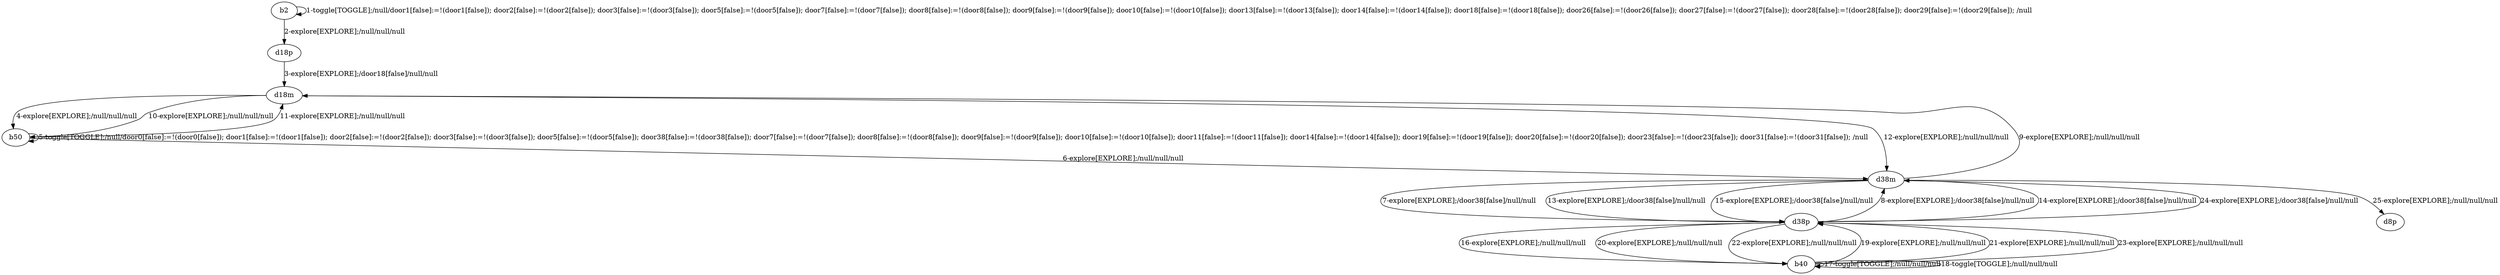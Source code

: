 # Total number of goals covered by this test: 1
# b40 --> b40

digraph g {
"b2" -> "b2" [label = "1-toggle[TOGGLE];/null/door1[false]:=!(door1[false]); door2[false]:=!(door2[false]); door3[false]:=!(door3[false]); door5[false]:=!(door5[false]); door7[false]:=!(door7[false]); door8[false]:=!(door8[false]); door9[false]:=!(door9[false]); door10[false]:=!(door10[false]); door13[false]:=!(door13[false]); door14[false]:=!(door14[false]); door18[false]:=!(door18[false]); door26[false]:=!(door26[false]); door27[false]:=!(door27[false]); door28[false]:=!(door28[false]); door29[false]:=!(door29[false]); /null"];
"b2" -> "d18p" [label = "2-explore[EXPLORE];/null/null/null"];
"d18p" -> "d18m" [label = "3-explore[EXPLORE];/door18[false]/null/null"];
"d18m" -> "b50" [label = "4-explore[EXPLORE];/null/null/null"];
"b50" -> "b50" [label = "5-toggle[TOGGLE];/null/door0[false]:=!(door0[false]); door1[false]:=!(door1[false]); door2[false]:=!(door2[false]); door3[false]:=!(door3[false]); door5[false]:=!(door5[false]); door38[false]:=!(door38[false]); door7[false]:=!(door7[false]); door8[false]:=!(door8[false]); door9[false]:=!(door9[false]); door10[false]:=!(door10[false]); door11[false]:=!(door11[false]); door14[false]:=!(door14[false]); door19[false]:=!(door19[false]); door20[false]:=!(door20[false]); door23[false]:=!(door23[false]); door31[false]:=!(door31[false]); /null"];
"b50" -> "d38m" [label = "6-explore[EXPLORE];/null/null/null"];
"d38m" -> "d38p" [label = "7-explore[EXPLORE];/door38[false]/null/null"];
"d38p" -> "d38m" [label = "8-explore[EXPLORE];/door38[false]/null/null"];
"d38m" -> "d18m" [label = "9-explore[EXPLORE];/null/null/null"];
"d18m" -> "b50" [label = "10-explore[EXPLORE];/null/null/null"];
"b50" -> "d18m" [label = "11-explore[EXPLORE];/null/null/null"];
"d18m" -> "d38m" [label = "12-explore[EXPLORE];/null/null/null"];
"d38m" -> "d38p" [label = "13-explore[EXPLORE];/door38[false]/null/null"];
"d38p" -> "d38m" [label = "14-explore[EXPLORE];/door38[false]/null/null"];
"d38m" -> "d38p" [label = "15-explore[EXPLORE];/door38[false]/null/null"];
"d38p" -> "b40" [label = "16-explore[EXPLORE];/null/null/null"];
"b40" -> "b40" [label = "17-toggle[TOGGLE];/null/null/null"];
"b40" -> "b40" [label = "18-toggle[TOGGLE];/null/null/null"];
"b40" -> "d38p" [label = "19-explore[EXPLORE];/null/null/null"];
"d38p" -> "b40" [label = "20-explore[EXPLORE];/null/null/null"];
"b40" -> "d38p" [label = "21-explore[EXPLORE];/null/null/null"];
"d38p" -> "b40" [label = "22-explore[EXPLORE];/null/null/null"];
"b40" -> "d38p" [label = "23-explore[EXPLORE];/null/null/null"];
"d38p" -> "d38m" [label = "24-explore[EXPLORE];/door38[false]/null/null"];
"d38m" -> "d8p" [label = "25-explore[EXPLORE];/null/null/null"];
}